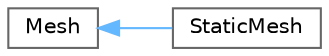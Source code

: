 digraph "クラス階層図"
{
 // LATEX_PDF_SIZE
  bgcolor="transparent";
  edge [fontname=Helvetica,fontsize=10,labelfontname=Helvetica,labelfontsize=10];
  node [fontname=Helvetica,fontsize=10,shape=box,height=0.2,width=0.4];
  rankdir="LR";
  Node0 [id="Node000000",label="Mesh",height=0.2,width=0.4,color="grey40", fillcolor="white", style="filled",URL="$class_mesh.html",tooltip=" "];
  Node0 -> Node1 [id="edge1_Node000000_Node000001",dir="back",color="steelblue1",style="solid",tooltip=" "];
  Node1 [id="Node000001",label="StaticMesh",height=0.2,width=0.4,color="grey40", fillcolor="white", style="filled",URL="$class_static_mesh.html",tooltip=" "];
}
